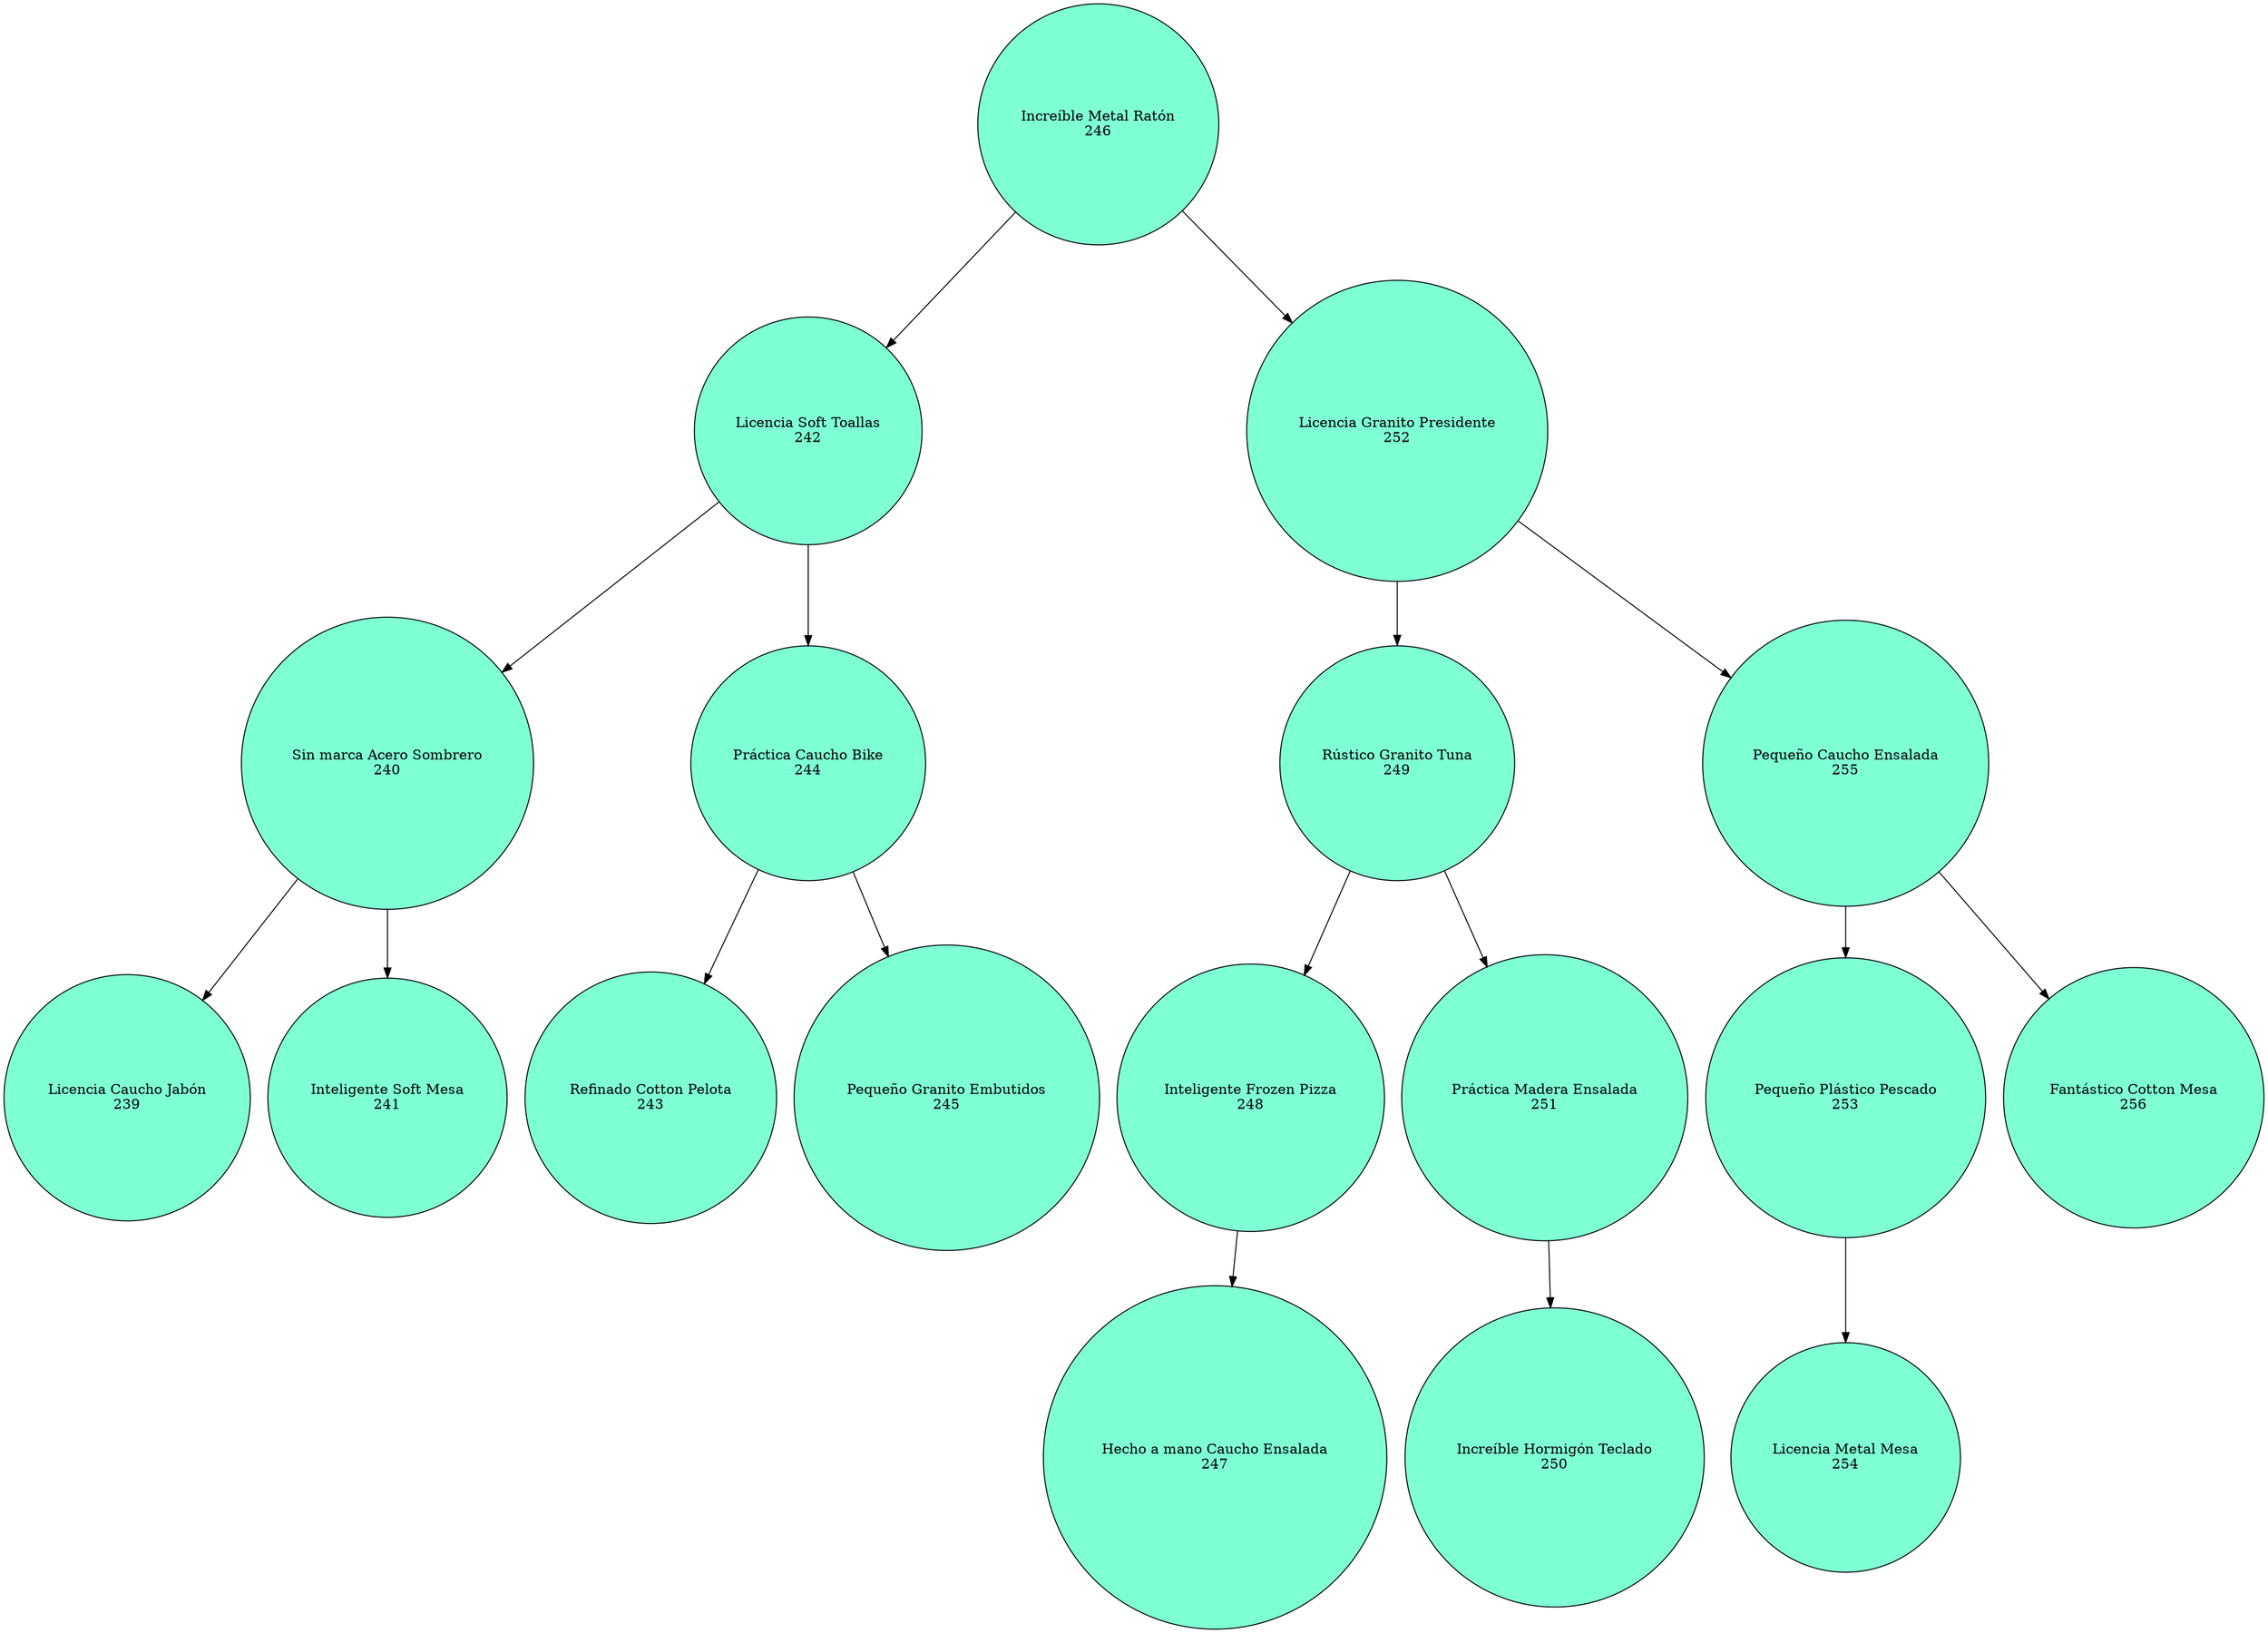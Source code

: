 digraph G{
node [shape=circle style=filled];
"0xc0000d6060"[label="Increíble Metal Ratón
246" fillcolor=aquamarine];
"0xc0000d6060" -> "0xc000051660";
"0xc0000d6060" -> "0xc000051668";
"0xc000051660"[label="Licencia Soft Toallas
242" fillcolor=aquamarine];
"0xc000051660" -> "0xc0000518e0";
"0xc000051660" -> "0xc0000518e8";
"0xc0000518e0"[label="Sin marca Acero Sombrero
240" fillcolor=aquamarine];
"0xc0000518e0" -> "0xc000224b20";
"0xc0000518e0" -> "0xc000224b28";
"0xc000224b20"[label="Licencia Caucho Jabón
239" fillcolor=aquamarine];
"0xc000224b28"[label="Inteligente Soft Mesa
241" fillcolor=aquamarine];
"0xc0000518e8"[label="Práctica Caucho Bike
244" fillcolor=aquamarine];
"0xc0000518e8" -> "0xc000051520";
"0xc0000518e8" -> "0xc000051528";
"0xc000051520"[label="Refinado Cotton Pelota
243" fillcolor=aquamarine];
"0xc000051528"[label="Pequeño Granito Embutidos
245" fillcolor=aquamarine];
"0xc000051668"[label="Licencia Granito Presidente
252" fillcolor=aquamarine];
"0xc000051668" -> "0xc0000515c0";
"0xc000051668" -> "0xc0000515c8";
"0xc0000515c0"[label="Rústico Granito Tuna
249" fillcolor=aquamarine];
"0xc0000515c0" -> "0xc000224800";
"0xc0000515c0" -> "0xc000224808";
"0xc000224800"[label="Inteligente Frozen Pizza
248" fillcolor=aquamarine];
"0xc000224800" -> "0xc000224440";
"0xc000224440"[label="Hecho a mano Caucho Ensalada
247" fillcolor=aquamarine];
"0xc000224808"[label="Práctica Madera Ensalada
251" fillcolor=aquamarine];
"0xc000224808" -> "0xc0000517a0";
"0xc0000517a0"[label="Increíble Hormigón Teclado
250" fillcolor=aquamarine];
"0xc0000515c8"[label="Pequeño Caucho Ensalada
255" fillcolor=aquamarine];
"0xc0000515c8" -> "0xc000224580";
"0xc0000515c8" -> "0xc000224588";
"0xc000224580"[label="Pequeño Plástico Pescado
253" fillcolor=aquamarine];
"0xc000224580" -> "0xc000051708";
"0xc000051708"[label="Licencia Metal Mesa
254" fillcolor=aquamarine];
"0xc000224588"[label="Fantástico Cotton Mesa
256" fillcolor=aquamarine];

}
